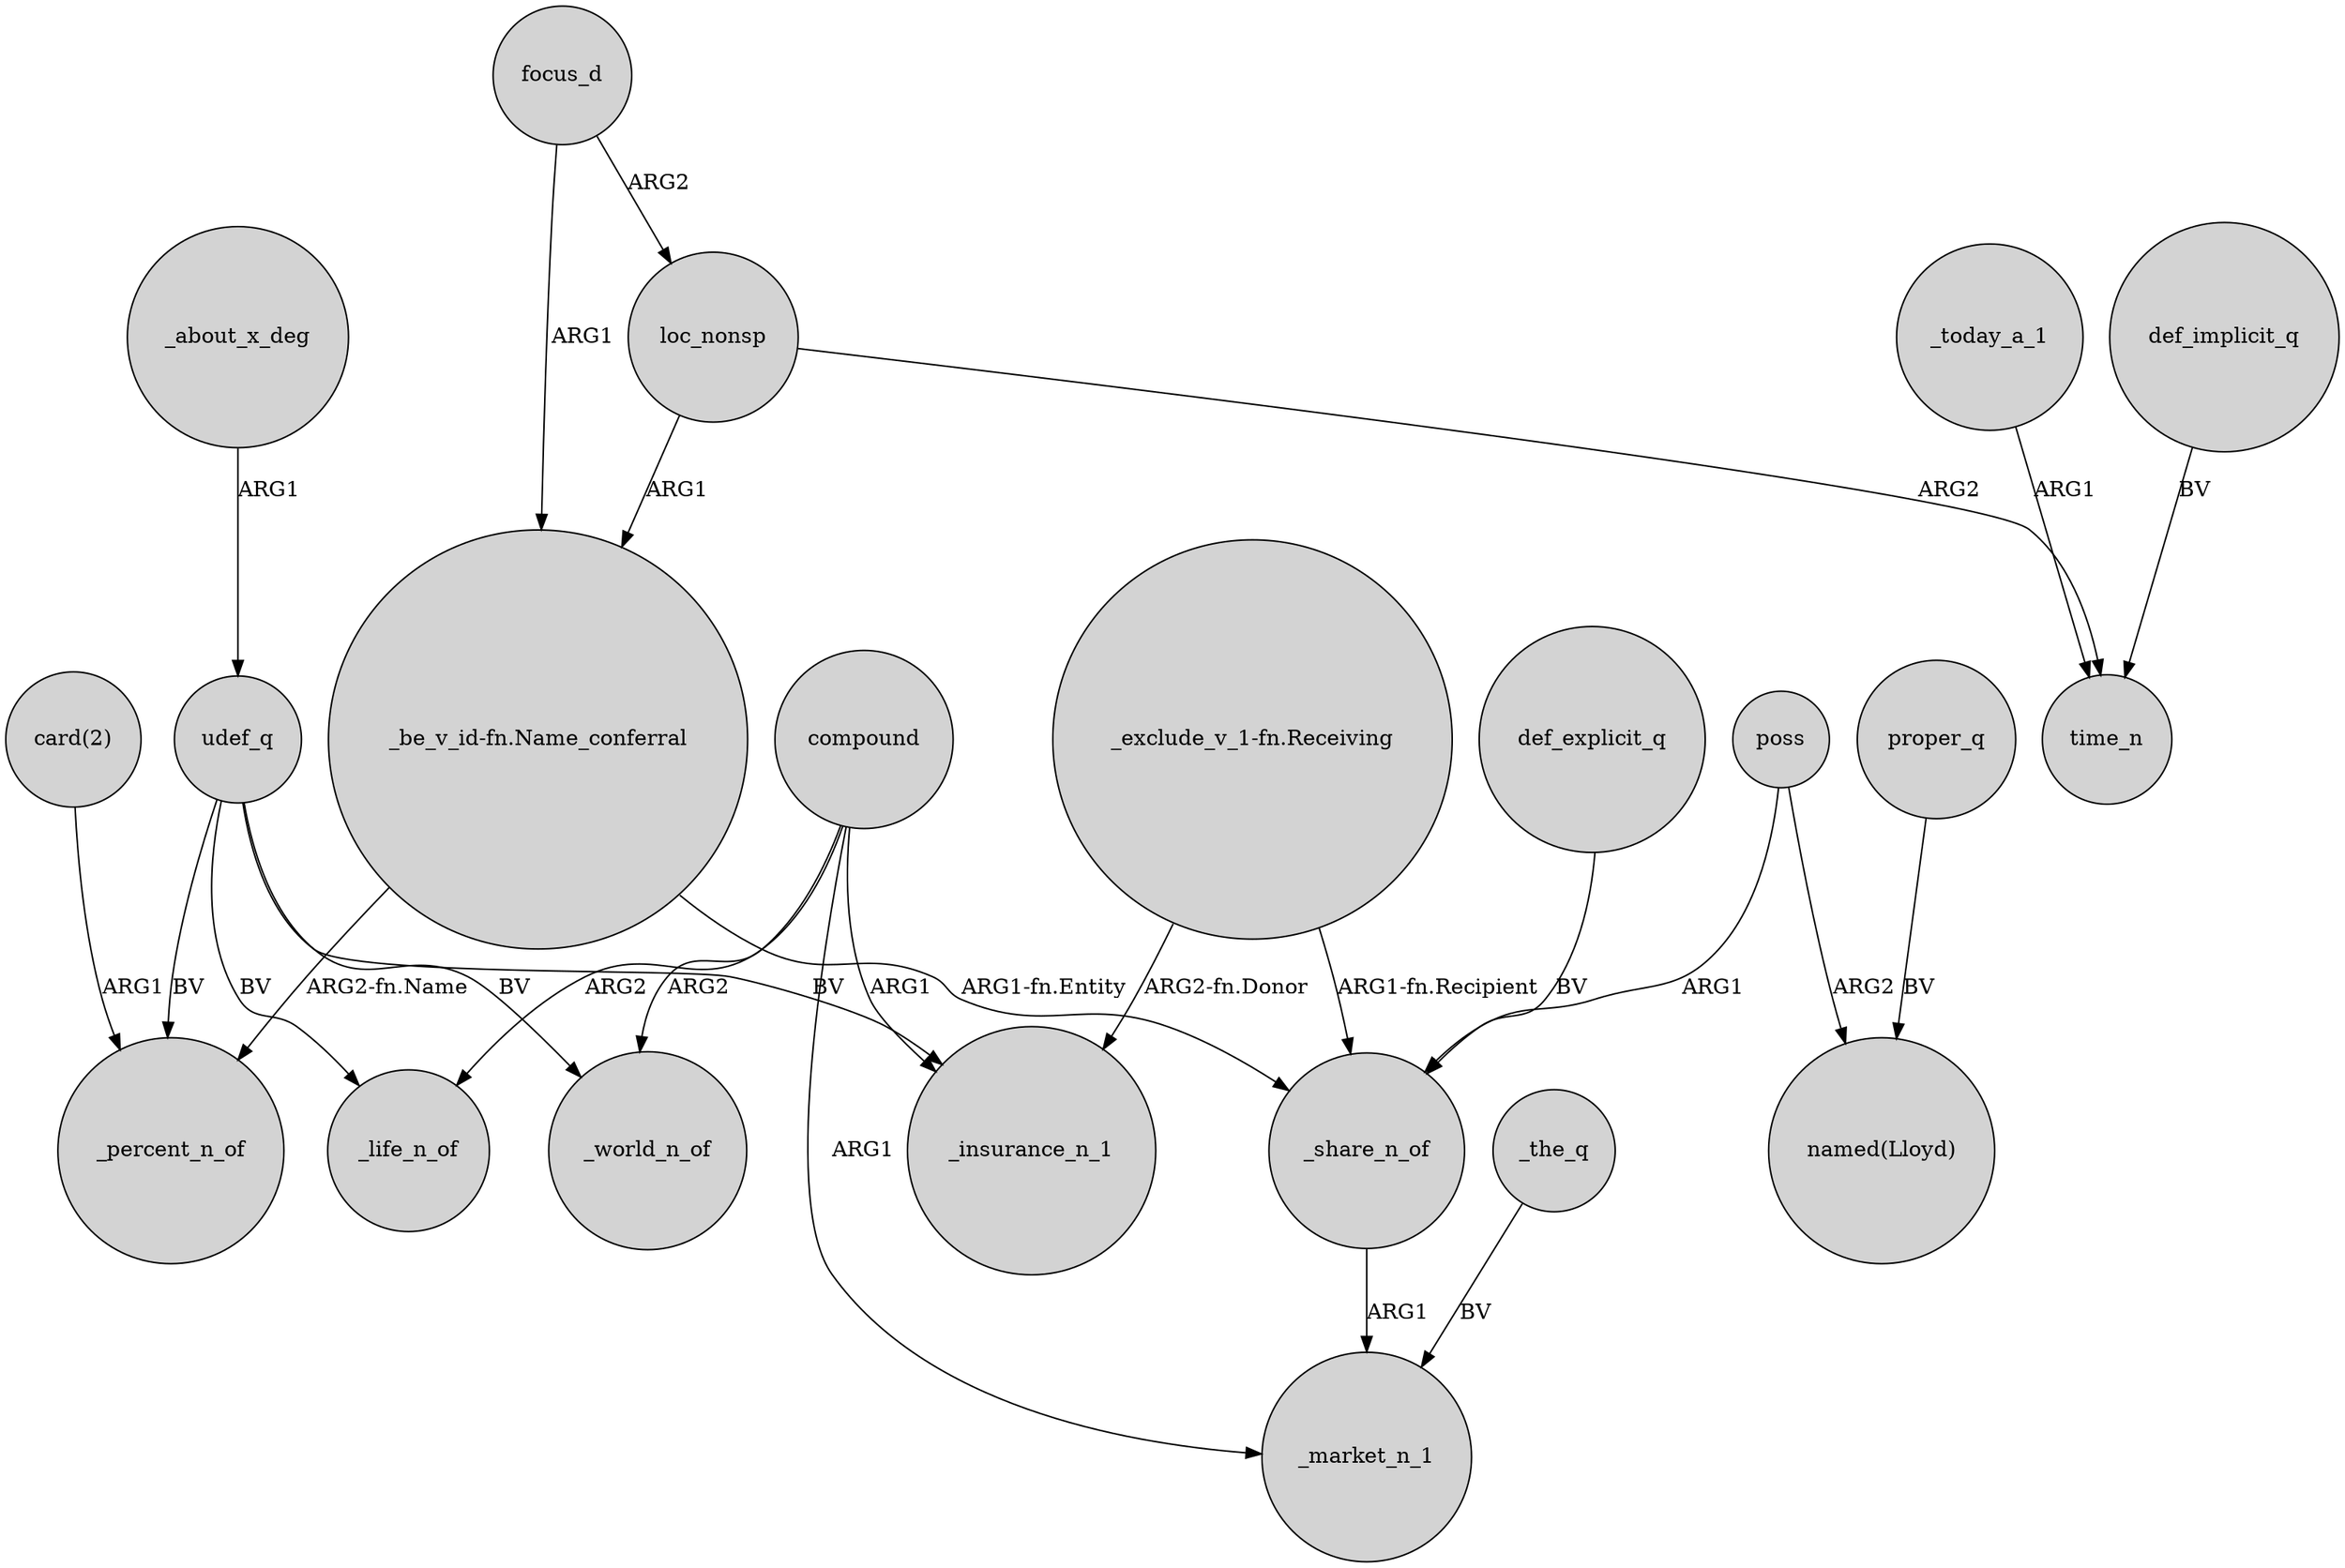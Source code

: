 digraph {
	node [shape=circle style=filled]
	"_be_v_id-fn.Name_conferral" -> _percent_n_of [label="ARG2-fn.Name"]
	udef_q -> _insurance_n_1 [label=BV]
	poss -> "named(Lloyd)" [label=ARG2]
	udef_q -> _world_n_of [label=BV]
	loc_nonsp -> "_be_v_id-fn.Name_conferral" [label=ARG1]
	def_explicit_q -> _share_n_of [label=BV]
	compound -> _life_n_of [label=ARG2]
	compound -> _insurance_n_1 [label=ARG1]
	focus_d -> loc_nonsp [label=ARG2]
	"_exclude_v_1-fn.Receiving" -> _share_n_of [label="ARG1-fn.Recipient"]
	udef_q -> _life_n_of [label=BV]
	_share_n_of -> _market_n_1 [label=ARG1]
	_the_q -> _market_n_1 [label=BV]
	_about_x_deg -> udef_q [label=ARG1]
	focus_d -> "_be_v_id-fn.Name_conferral" [label=ARG1]
	udef_q -> _percent_n_of [label=BV]
	proper_q -> "named(Lloyd)" [label=BV]
	poss -> _share_n_of [label=ARG1]
	"card(2)" -> _percent_n_of [label=ARG1]
	compound -> _world_n_of [label=ARG2]
	_today_a_1 -> time_n [label=ARG1]
	loc_nonsp -> time_n [label=ARG2]
	compound -> _market_n_1 [label=ARG1]
	"_exclude_v_1-fn.Receiving" -> _insurance_n_1 [label="ARG2-fn.Donor"]
	def_implicit_q -> time_n [label=BV]
	"_be_v_id-fn.Name_conferral" -> _share_n_of [label="ARG1-fn.Entity"]
}
